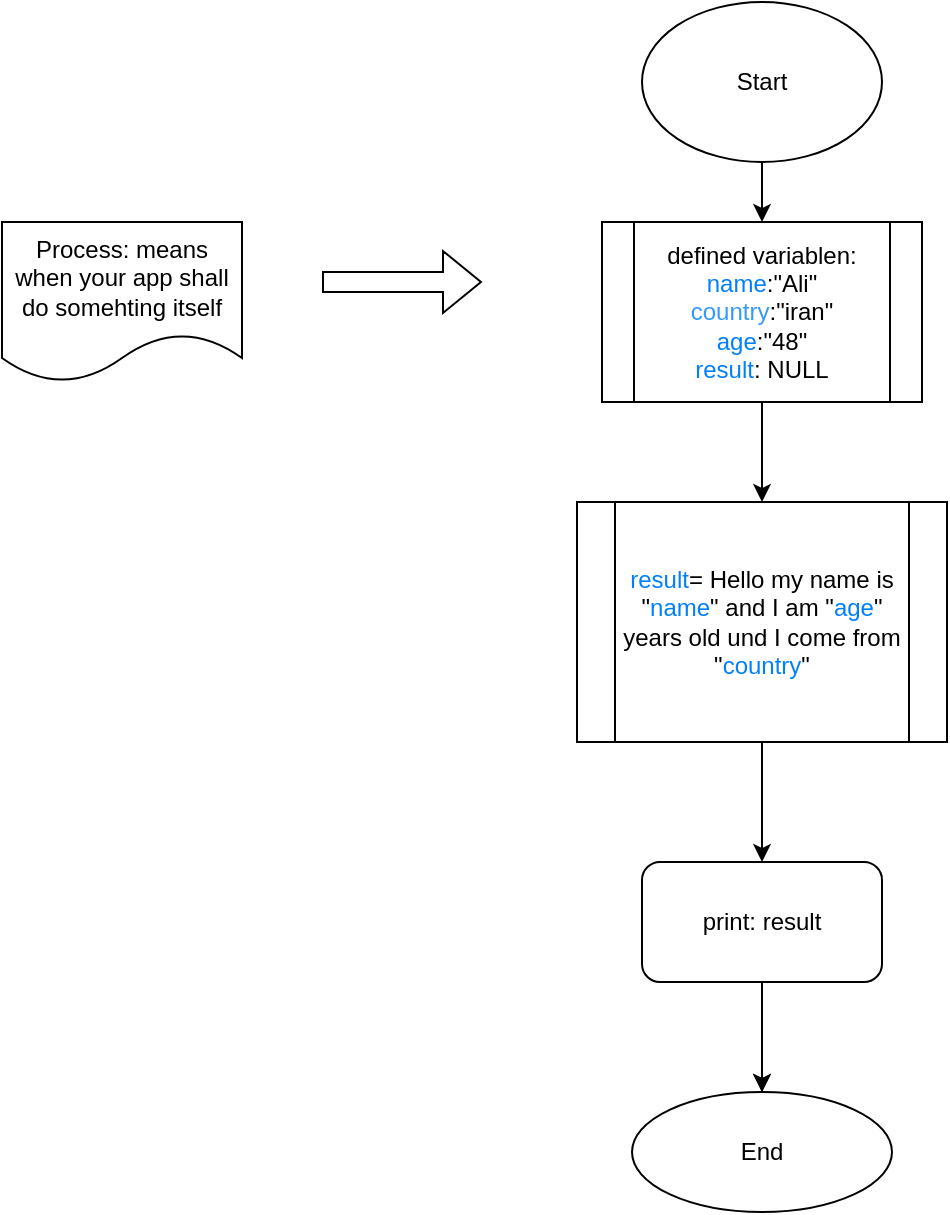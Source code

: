 <mxfile version="28.1.2">
  <diagram id="k6mQFGGR0Au8-xu0tlzd" name="Seite-1">
    <mxGraphModel dx="1426" dy="841" grid="1" gridSize="10" guides="1" tooltips="1" connect="1" arrows="1" fold="1" page="1" pageScale="1" pageWidth="827" pageHeight="1169" math="0" shadow="0">
      <root>
        <mxCell id="0" />
        <mxCell id="1" parent="0" />
        <mxCell id="ZP4ImoMLboCizzw1mSM8-5" value="" style="edgeStyle=orthogonalEdgeStyle;rounded=0;orthogonalLoop=1;jettySize=auto;html=1;" edge="1" parent="1" source="ZP4ImoMLboCizzw1mSM8-2">
          <mxGeometry relative="1" as="geometry">
            <mxPoint x="400" y="150" as="targetPoint" />
          </mxGeometry>
        </mxCell>
        <mxCell id="ZP4ImoMLboCizzw1mSM8-2" value="Start" style="ellipse;whiteSpace=wrap;html=1;" vertex="1" parent="1">
          <mxGeometry x="340" y="40" width="120" height="80" as="geometry" />
        </mxCell>
        <mxCell id="ZP4ImoMLboCizzw1mSM8-17" value="" style="edgeStyle=orthogonalEdgeStyle;rounded=0;orthogonalLoop=1;jettySize=auto;html=1;" edge="1" parent="1" source="ZP4ImoMLboCizzw1mSM8-6" target="ZP4ImoMLboCizzw1mSM8-16">
          <mxGeometry relative="1" as="geometry" />
        </mxCell>
        <mxCell id="ZP4ImoMLboCizzw1mSM8-6" value="&lt;font style=&quot;color: rgb(0, 127, 255);&quot;&gt;result&lt;/font&gt;= Hello my name is &quot;&lt;font style=&quot;color: rgb(0, 127, 255);&quot;&gt;name&lt;/font&gt;&quot; and I am &quot;&lt;font style=&quot;color: rgb(0, 127, 255);&quot;&gt;age&lt;/font&gt;&quot; years old und I come from &quot;&lt;font style=&quot;color: rgb(0, 127, 255);&quot;&gt;country&lt;/font&gt;&quot;" style="shape=process;whiteSpace=wrap;html=1;backgroundOutline=1;" vertex="1" parent="1">
          <mxGeometry x="307.5" y="290" width="185" height="120" as="geometry" />
        </mxCell>
        <mxCell id="ZP4ImoMLboCizzw1mSM8-23" style="edgeStyle=orthogonalEdgeStyle;rounded=0;orthogonalLoop=1;jettySize=auto;html=1;exitX=0.5;exitY=1;exitDx=0;exitDy=0;" edge="1" parent="1" source="ZP4ImoMLboCizzw1mSM8-8">
          <mxGeometry relative="1" as="geometry">
            <mxPoint x="400" y="210" as="targetPoint" />
          </mxGeometry>
        </mxCell>
        <mxCell id="ZP4ImoMLboCizzw1mSM8-24" value="" style="edgeStyle=orthogonalEdgeStyle;rounded=0;orthogonalLoop=1;jettySize=auto;html=1;" edge="1" parent="1" source="ZP4ImoMLboCizzw1mSM8-8" target="ZP4ImoMLboCizzw1mSM8-6">
          <mxGeometry relative="1" as="geometry" />
        </mxCell>
        <mxCell id="ZP4ImoMLboCizzw1mSM8-8" value="defined variablen: &lt;font style=&quot;color: rgb(0, 127, 255);&quot;&gt;name&lt;/font&gt;:&quot;Ali&quot;&lt;div&gt;&lt;font style=&quot;color: rgb(51, 153, 255);&quot;&gt;country&lt;/font&gt;:&quot;iran&quot;&lt;/div&gt;&lt;div&gt;&lt;font style=&quot;color: rgb(0, 127, 255);&quot;&gt;age&lt;/font&gt;:&quot;48&quot;&lt;/div&gt;&lt;div&gt;&lt;font style=&quot;color: rgb(0, 127, 255);&quot;&gt;result&lt;/font&gt;: NULL&lt;/div&gt;" style="shape=process;whiteSpace=wrap;html=1;backgroundOutline=1;" vertex="1" parent="1">
          <mxGeometry x="320" y="150" width="160" height="90" as="geometry" />
        </mxCell>
        <mxCell id="ZP4ImoMLboCizzw1mSM8-10" value="Process: means when your app shall do somehting itself" style="shape=document;whiteSpace=wrap;html=1;boundedLbl=1;" vertex="1" parent="1">
          <mxGeometry x="20" y="150" width="120" height="80" as="geometry" />
        </mxCell>
        <mxCell id="ZP4ImoMLboCizzw1mSM8-11" value="" style="shape=flexArrow;endArrow=classic;html=1;rounded=0;" edge="1" parent="1">
          <mxGeometry width="50" height="50" relative="1" as="geometry">
            <mxPoint x="180" y="180" as="sourcePoint" />
            <mxPoint x="260" y="180" as="targetPoint" />
          </mxGeometry>
        </mxCell>
        <mxCell id="ZP4ImoMLboCizzw1mSM8-21" value="" style="edgeStyle=orthogonalEdgeStyle;rounded=0;orthogonalLoop=1;jettySize=auto;html=1;" edge="1" parent="1" source="ZP4ImoMLboCizzw1mSM8-16" target="ZP4ImoMLboCizzw1mSM8-20">
          <mxGeometry relative="1" as="geometry" />
        </mxCell>
        <mxCell id="ZP4ImoMLboCizzw1mSM8-22" value="" style="edgeStyle=orthogonalEdgeStyle;rounded=0;orthogonalLoop=1;jettySize=auto;html=1;" edge="1" parent="1" source="ZP4ImoMLboCizzw1mSM8-16" target="ZP4ImoMLboCizzw1mSM8-20">
          <mxGeometry relative="1" as="geometry" />
        </mxCell>
        <mxCell id="ZP4ImoMLboCizzw1mSM8-16" value="print: result" style="rounded=1;whiteSpace=wrap;html=1;" vertex="1" parent="1">
          <mxGeometry x="340" y="470" width="120" height="60" as="geometry" />
        </mxCell>
        <mxCell id="ZP4ImoMLboCizzw1mSM8-20" value="End" style="ellipse;whiteSpace=wrap;html=1;rounded=1;" vertex="1" parent="1">
          <mxGeometry x="335" y="585" width="130" height="60" as="geometry" />
        </mxCell>
      </root>
    </mxGraphModel>
  </diagram>
</mxfile>
